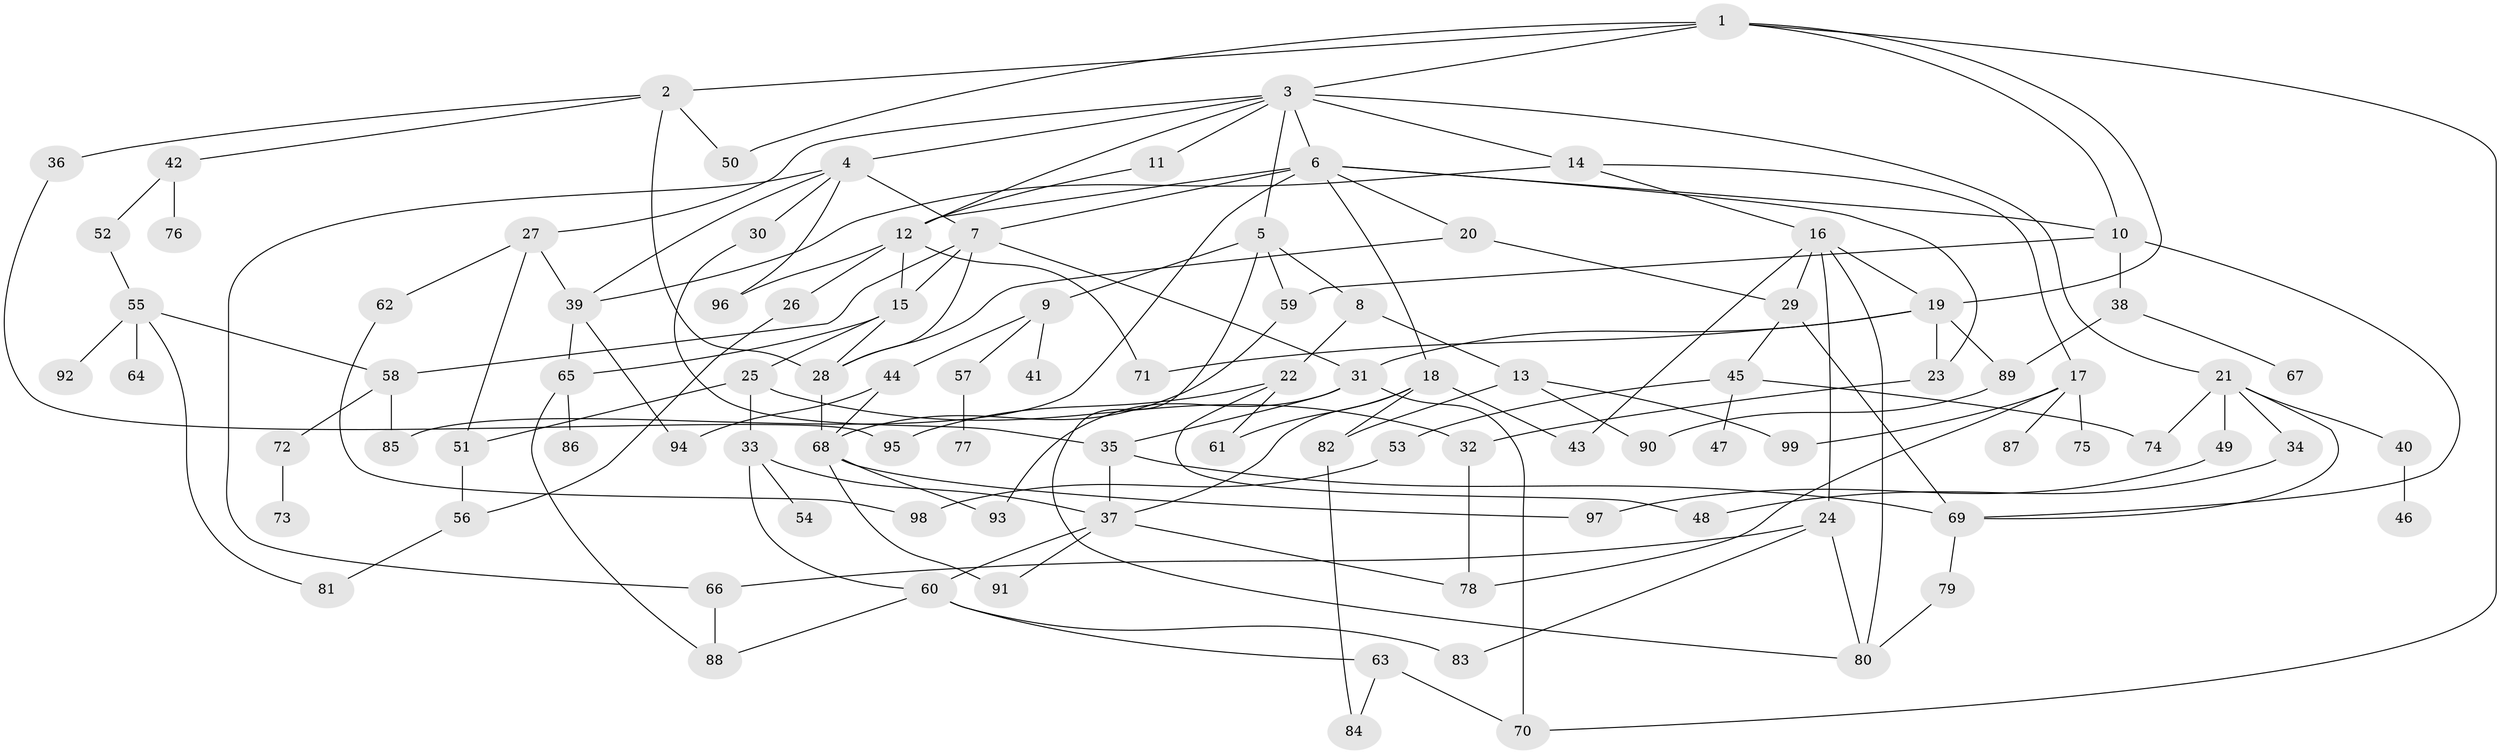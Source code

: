 // original degree distribution, {6: 0.04964539007092199, 5: 0.09929078014184398, 10: 0.0070921985815602835, 7: 0.0070921985815602835, 3: 0.2198581560283688, 4: 0.10638297872340426, 2: 0.3191489361702128, 8: 0.0070921985815602835, 1: 0.18439716312056736}
// Generated by graph-tools (version 1.1) at 2025/49/03/04/25 22:49:15]
// undirected, 99 vertices, 158 edges
graph export_dot {
  node [color=gray90,style=filled];
  1;
  2;
  3;
  4;
  5;
  6;
  7;
  8;
  9;
  10;
  11;
  12;
  13;
  14;
  15;
  16;
  17;
  18;
  19;
  20;
  21;
  22;
  23;
  24;
  25;
  26;
  27;
  28;
  29;
  30;
  31;
  32;
  33;
  34;
  35;
  36;
  37;
  38;
  39;
  40;
  41;
  42;
  43;
  44;
  45;
  46;
  47;
  48;
  49;
  50;
  51;
  52;
  53;
  54;
  55;
  56;
  57;
  58;
  59;
  60;
  61;
  62;
  63;
  64;
  65;
  66;
  67;
  68;
  69;
  70;
  71;
  72;
  73;
  74;
  75;
  76;
  77;
  78;
  79;
  80;
  81;
  82;
  83;
  84;
  85;
  86;
  87;
  88;
  89;
  90;
  91;
  92;
  93;
  94;
  95;
  96;
  97;
  98;
  99;
  1 -- 2 [weight=1.0];
  1 -- 3 [weight=1.0];
  1 -- 10 [weight=1.0];
  1 -- 19 [weight=1.0];
  1 -- 50 [weight=1.0];
  1 -- 70 [weight=1.0];
  2 -- 28 [weight=1.0];
  2 -- 36 [weight=1.0];
  2 -- 42 [weight=1.0];
  2 -- 50 [weight=1.0];
  3 -- 4 [weight=1.0];
  3 -- 5 [weight=1.0];
  3 -- 6 [weight=2.0];
  3 -- 11 [weight=1.0];
  3 -- 12 [weight=1.0];
  3 -- 14 [weight=1.0];
  3 -- 21 [weight=1.0];
  3 -- 27 [weight=1.0];
  4 -- 7 [weight=1.0];
  4 -- 30 [weight=1.0];
  4 -- 39 [weight=1.0];
  4 -- 66 [weight=1.0];
  4 -- 96 [weight=1.0];
  5 -- 8 [weight=1.0];
  5 -- 9 [weight=1.0];
  5 -- 59 [weight=1.0];
  5 -- 80 [weight=1.0];
  6 -- 7 [weight=1.0];
  6 -- 10 [weight=1.0];
  6 -- 12 [weight=1.0];
  6 -- 18 [weight=1.0];
  6 -- 20 [weight=1.0];
  6 -- 23 [weight=1.0];
  6 -- 85 [weight=1.0];
  7 -- 15 [weight=1.0];
  7 -- 28 [weight=1.0];
  7 -- 31 [weight=1.0];
  7 -- 58 [weight=1.0];
  8 -- 13 [weight=1.0];
  8 -- 22 [weight=1.0];
  9 -- 41 [weight=1.0];
  9 -- 44 [weight=1.0];
  9 -- 57 [weight=1.0];
  10 -- 38 [weight=1.0];
  10 -- 59 [weight=1.0];
  10 -- 69 [weight=1.0];
  11 -- 12 [weight=1.0];
  12 -- 15 [weight=1.0];
  12 -- 26 [weight=1.0];
  12 -- 71 [weight=1.0];
  12 -- 96 [weight=1.0];
  13 -- 82 [weight=1.0];
  13 -- 90 [weight=1.0];
  13 -- 99 [weight=1.0];
  14 -- 16 [weight=1.0];
  14 -- 17 [weight=1.0];
  14 -- 39 [weight=1.0];
  15 -- 25 [weight=1.0];
  15 -- 28 [weight=1.0];
  15 -- 65 [weight=1.0];
  16 -- 19 [weight=1.0];
  16 -- 24 [weight=1.0];
  16 -- 29 [weight=1.0];
  16 -- 43 [weight=1.0];
  16 -- 80 [weight=1.0];
  17 -- 75 [weight=1.0];
  17 -- 78 [weight=1.0];
  17 -- 87 [weight=1.0];
  17 -- 99 [weight=1.0];
  18 -- 37 [weight=1.0];
  18 -- 43 [weight=1.0];
  18 -- 61 [weight=1.0];
  18 -- 82 [weight=1.0];
  19 -- 23 [weight=1.0];
  19 -- 31 [weight=1.0];
  19 -- 71 [weight=1.0];
  19 -- 89 [weight=1.0];
  20 -- 28 [weight=1.0];
  20 -- 29 [weight=1.0];
  21 -- 34 [weight=1.0];
  21 -- 40 [weight=1.0];
  21 -- 49 [weight=1.0];
  21 -- 69 [weight=1.0];
  21 -- 74 [weight=1.0];
  22 -- 48 [weight=1.0];
  22 -- 61 [weight=1.0];
  22 -- 95 [weight=1.0];
  23 -- 32 [weight=1.0];
  24 -- 66 [weight=1.0];
  24 -- 80 [weight=1.0];
  24 -- 83 [weight=1.0];
  25 -- 32 [weight=1.0];
  25 -- 33 [weight=2.0];
  25 -- 51 [weight=1.0];
  26 -- 56 [weight=1.0];
  27 -- 39 [weight=1.0];
  27 -- 51 [weight=1.0];
  27 -- 62 [weight=1.0];
  28 -- 68 [weight=1.0];
  29 -- 45 [weight=1.0];
  29 -- 69 [weight=2.0];
  30 -- 35 [weight=1.0];
  31 -- 35 [weight=1.0];
  31 -- 70 [weight=1.0];
  31 -- 93 [weight=1.0];
  32 -- 78 [weight=1.0];
  33 -- 37 [weight=1.0];
  33 -- 54 [weight=1.0];
  33 -- 60 [weight=1.0];
  34 -- 48 [weight=1.0];
  35 -- 37 [weight=1.0];
  35 -- 69 [weight=1.0];
  36 -- 95 [weight=1.0];
  37 -- 60 [weight=1.0];
  37 -- 78 [weight=1.0];
  37 -- 91 [weight=1.0];
  38 -- 67 [weight=1.0];
  38 -- 89 [weight=1.0];
  39 -- 65 [weight=1.0];
  39 -- 94 [weight=1.0];
  40 -- 46 [weight=1.0];
  42 -- 52 [weight=1.0];
  42 -- 76 [weight=1.0];
  44 -- 68 [weight=1.0];
  44 -- 94 [weight=1.0];
  45 -- 47 [weight=1.0];
  45 -- 53 [weight=1.0];
  45 -- 74 [weight=1.0];
  49 -- 97 [weight=1.0];
  51 -- 56 [weight=1.0];
  52 -- 55 [weight=1.0];
  53 -- 98 [weight=1.0];
  55 -- 58 [weight=1.0];
  55 -- 64 [weight=1.0];
  55 -- 81 [weight=1.0];
  55 -- 92 [weight=1.0];
  56 -- 81 [weight=1.0];
  57 -- 77 [weight=1.0];
  58 -- 72 [weight=1.0];
  58 -- 85 [weight=1.0];
  59 -- 68 [weight=1.0];
  60 -- 63 [weight=1.0];
  60 -- 83 [weight=1.0];
  60 -- 88 [weight=1.0];
  62 -- 98 [weight=1.0];
  63 -- 70 [weight=1.0];
  63 -- 84 [weight=1.0];
  65 -- 86 [weight=1.0];
  65 -- 88 [weight=1.0];
  66 -- 88 [weight=1.0];
  68 -- 91 [weight=1.0];
  68 -- 93 [weight=1.0];
  68 -- 97 [weight=1.0];
  69 -- 79 [weight=1.0];
  72 -- 73 [weight=1.0];
  79 -- 80 [weight=1.0];
  82 -- 84 [weight=1.0];
  89 -- 90 [weight=1.0];
}
